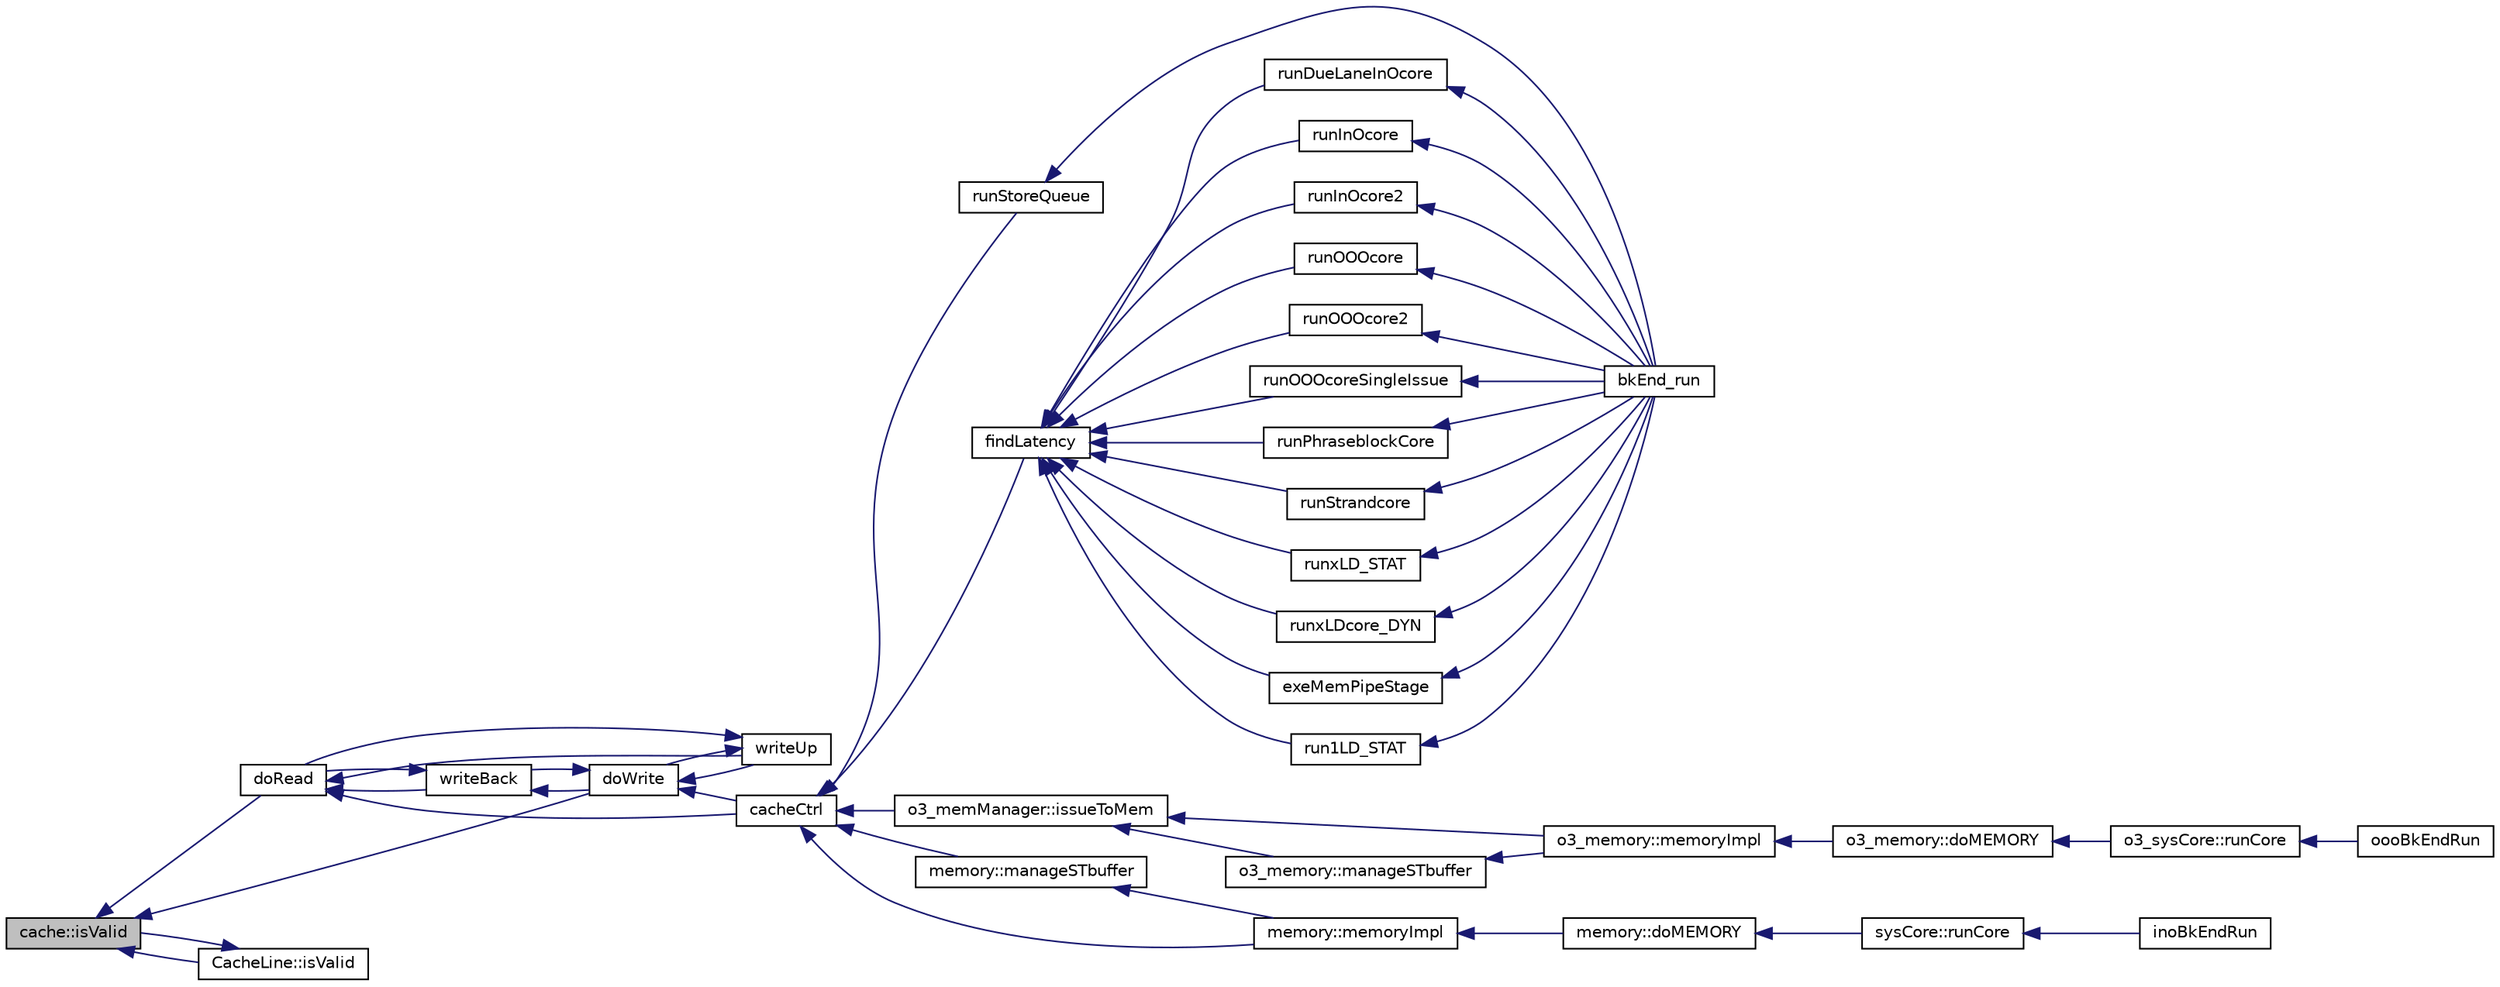 digraph G
{
  edge [fontname="Helvetica",fontsize="10",labelfontname="Helvetica",labelfontsize="10"];
  node [fontname="Helvetica",fontsize="10",shape=record];
  rankdir=LR;
  Node1 [label="cache::isValid",height=0.2,width=0.4,color="black", fillcolor="grey75", style="filled" fontcolor="black"];
  Node1 -> Node2 [dir=back,color="midnightblue",fontsize="10",style="solid"];
  Node2 [label="doRead",height=0.2,width=0.4,color="black", fillcolor="white", style="filled",URL="$cacheCtrl_8h.html#aca22aa31c1e2231d94dea96de677955a"];
  Node2 -> Node3 [dir=back,color="midnightblue",fontsize="10",style="solid"];
  Node3 [label="cacheCtrl",height=0.2,width=0.4,color="black", fillcolor="white", style="filled",URL="$cacheCtrl_8h.html#a647b95d4a9cb0f09d95d2adfaf25e1d7"];
  Node3 -> Node4 [dir=back,color="midnightblue",fontsize="10",style="solid"];
  Node4 [label="findLatency",height=0.2,width=0.4,color="black", fillcolor="white", style="filled",URL="$bkEnd_8cpp.html#a425e040d7cdd063c48e543f19d61d29e"];
  Node4 -> Node5 [dir=back,color="midnightblue",fontsize="10",style="solid"];
  Node5 [label="exeMemPipeStage",height=0.2,width=0.4,color="black", fillcolor="white", style="filled",URL="$bkEnd_8cpp.html#a184a478d12000544a380c7aa50a9894d"];
  Node5 -> Node6 [dir=back,color="midnightblue",fontsize="10",style="solid"];
  Node6 [label="bkEnd_run",height=0.2,width=0.4,color="black", fillcolor="white", style="filled",URL="$bkEnd_8h.html#a0de885ce07273f37e162ecb0e63ec95d"];
  Node4 -> Node7 [dir=back,color="midnightblue",fontsize="10",style="solid"];
  Node7 [label="run1LD_STAT",height=0.2,width=0.4,color="black", fillcolor="white", style="filled",URL="$bkEnd_8cpp.html#a97c39e40275c8b88452f484247c641e6"];
  Node7 -> Node6 [dir=back,color="midnightblue",fontsize="10",style="solid"];
  Node4 -> Node8 [dir=back,color="midnightblue",fontsize="10",style="solid"];
  Node8 [label="runDueLaneInOcore",height=0.2,width=0.4,color="black", fillcolor="white", style="filled",URL="$bkEnd_8cpp.html#ace2244168da67b24c25de5eeb8e324e7"];
  Node8 -> Node6 [dir=back,color="midnightblue",fontsize="10",style="solid"];
  Node4 -> Node9 [dir=back,color="midnightblue",fontsize="10",style="solid"];
  Node9 [label="runInOcore",height=0.2,width=0.4,color="black", fillcolor="white", style="filled",URL="$bkEnd_8cpp.html#a08f23b53db9ac916db6ee3b82c8a80a9"];
  Node9 -> Node6 [dir=back,color="midnightblue",fontsize="10",style="solid"];
  Node4 -> Node10 [dir=back,color="midnightblue",fontsize="10",style="solid"];
  Node10 [label="runInOcore2",height=0.2,width=0.4,color="black", fillcolor="white", style="filled",URL="$bkEnd_8cpp.html#ac12de6e25fc3f32a278fbc174b77bcf8"];
  Node10 -> Node6 [dir=back,color="midnightblue",fontsize="10",style="solid"];
  Node4 -> Node11 [dir=back,color="midnightblue",fontsize="10",style="solid"];
  Node11 [label="runOOOcore",height=0.2,width=0.4,color="black", fillcolor="white", style="filled",URL="$bkEnd_8cpp.html#a0048e706dd30cad67418041c870d1850"];
  Node11 -> Node6 [dir=back,color="midnightblue",fontsize="10",style="solid"];
  Node4 -> Node12 [dir=back,color="midnightblue",fontsize="10",style="solid"];
  Node12 [label="runOOOcore2",height=0.2,width=0.4,color="black", fillcolor="white", style="filled",URL="$bkEnd_8cpp.html#a1e86a57f718ccc5c785cb2f69e4eb150"];
  Node12 -> Node6 [dir=back,color="midnightblue",fontsize="10",style="solid"];
  Node4 -> Node13 [dir=back,color="midnightblue",fontsize="10",style="solid"];
  Node13 [label="runOOOcoreSingleIssue",height=0.2,width=0.4,color="black", fillcolor="white", style="filled",URL="$bkEnd_8cpp.html#a10447d26aeb9ab403590f64c71683174"];
  Node13 -> Node6 [dir=back,color="midnightblue",fontsize="10",style="solid"];
  Node4 -> Node14 [dir=back,color="midnightblue",fontsize="10",style="solid"];
  Node14 [label="runPhraseblockCore",height=0.2,width=0.4,color="black", fillcolor="white", style="filled",URL="$bkEnd_8cpp.html#a6ce7251cbd93290a7c6774649b96b166"];
  Node14 -> Node6 [dir=back,color="midnightblue",fontsize="10",style="solid"];
  Node4 -> Node15 [dir=back,color="midnightblue",fontsize="10",style="solid"];
  Node15 [label="runStrandcore",height=0.2,width=0.4,color="black", fillcolor="white", style="filled",URL="$bkEnd_8cpp.html#a72051851d4c12247aaab4ed481b9c2d1"];
  Node15 -> Node6 [dir=back,color="midnightblue",fontsize="10",style="solid"];
  Node4 -> Node16 [dir=back,color="midnightblue",fontsize="10",style="solid"];
  Node16 [label="runxLD_STAT",height=0.2,width=0.4,color="black", fillcolor="white", style="filled",URL="$bkEnd_8cpp.html#a63d6bd6a56d403ccb003d08d98681a3b"];
  Node16 -> Node6 [dir=back,color="midnightblue",fontsize="10",style="solid"];
  Node4 -> Node17 [dir=back,color="midnightblue",fontsize="10",style="solid"];
  Node17 [label="runxLDcore_DYN",height=0.2,width=0.4,color="black", fillcolor="white", style="filled",URL="$bkEnd_8cpp.html#a00dd14f5dbcba28599ade0a3d5c47091"];
  Node17 -> Node6 [dir=back,color="midnightblue",fontsize="10",style="solid"];
  Node3 -> Node18 [dir=back,color="midnightblue",fontsize="10",style="solid"];
  Node18 [label="o3_memManager::issueToMem",height=0.2,width=0.4,color="black", fillcolor="white", style="filled",URL="$classo3__memManager.html#a9e44a6173a6b099fa6e7644960aac5cf"];
  Node18 -> Node19 [dir=back,color="midnightblue",fontsize="10",style="solid"];
  Node19 [label="o3_memory::manageSTbuffer",height=0.2,width=0.4,color="black", fillcolor="white", style="filled",URL="$classo3__memory.html#a91a7367c72346b355709afddef9296bf"];
  Node19 -> Node20 [dir=back,color="midnightblue",fontsize="10",style="solid"];
  Node20 [label="o3_memory::memoryImpl",height=0.2,width=0.4,color="black", fillcolor="white", style="filled",URL="$classo3__memory.html#ad44b31e95afd6e63f85401be8e58318d"];
  Node20 -> Node21 [dir=back,color="midnightblue",fontsize="10",style="solid"];
  Node21 [label="o3_memory::doMEMORY",height=0.2,width=0.4,color="black", fillcolor="white", style="filled",URL="$classo3__memory.html#a14fb30065edbb1758d0e4c9ac3f92433"];
  Node21 -> Node22 [dir=back,color="midnightblue",fontsize="10",style="solid"];
  Node22 [label="o3_sysCore::runCore",height=0.2,width=0.4,color="black", fillcolor="white", style="filled",URL="$classo3__sysCore.html#ab97edaa7f8ea74d7315b71d7d03a736c"];
  Node22 -> Node23 [dir=back,color="midnightblue",fontsize="10",style="solid"];
  Node23 [label="oooBkEndRun",height=0.2,width=0.4,color="black", fillcolor="white", style="filled",URL="$oooBkEnd_8h.html#aaa2cf7fe88073cf54894d48f17271d93"];
  Node18 -> Node20 [dir=back,color="midnightblue",fontsize="10",style="solid"];
  Node3 -> Node24 [dir=back,color="midnightblue",fontsize="10",style="solid"];
  Node24 [label="memory::manageSTbuffer",height=0.2,width=0.4,color="black", fillcolor="white", style="filled",URL="$classmemory.html#a43b452151bf034cd654a711b21078097"];
  Node24 -> Node25 [dir=back,color="midnightblue",fontsize="10",style="solid"];
  Node25 [label="memory::memoryImpl",height=0.2,width=0.4,color="black", fillcolor="white", style="filled",URL="$classmemory.html#a3c2b4025c057acb762cc6630f324d3dc"];
  Node25 -> Node26 [dir=back,color="midnightblue",fontsize="10",style="solid"];
  Node26 [label="memory::doMEMORY",height=0.2,width=0.4,color="black", fillcolor="white", style="filled",URL="$classmemory.html#ae667b5ac087faff10a52913146d6b627"];
  Node26 -> Node27 [dir=back,color="midnightblue",fontsize="10",style="solid"];
  Node27 [label="sysCore::runCore",height=0.2,width=0.4,color="black", fillcolor="white", style="filled",URL="$classsysCore.html#a329e1539dcc7da668fb0d6237368922f"];
  Node27 -> Node28 [dir=back,color="midnightblue",fontsize="10",style="solid"];
  Node28 [label="inoBkEndRun",height=0.2,width=0.4,color="black", fillcolor="white", style="filled",URL="$inoBkEnd_8h.html#a7f7897adf2514facd31db95c4b90314d"];
  Node3 -> Node25 [dir=back,color="midnightblue",fontsize="10",style="solid"];
  Node3 -> Node29 [dir=back,color="midnightblue",fontsize="10",style="solid"];
  Node29 [label="runStoreQueue",height=0.2,width=0.4,color="black", fillcolor="white", style="filled",URL="$bkEnd_8cpp.html#aeb3bb6faa3048d5856d06e6205cc3248"];
  Node29 -> Node6 [dir=back,color="midnightblue",fontsize="10",style="solid"];
  Node2 -> Node30 [dir=back,color="midnightblue",fontsize="10",style="solid"];
  Node30 [label="writeBack",height=0.2,width=0.4,color="black", fillcolor="white", style="filled",URL="$cacheCtrl_8h.html#a3c95fb18f45bc2704ececadb8e7a3200"];
  Node30 -> Node2 [dir=back,color="midnightblue",fontsize="10",style="solid"];
  Node30 -> Node31 [dir=back,color="midnightblue",fontsize="10",style="solid"];
  Node31 [label="doWrite",height=0.2,width=0.4,color="black", fillcolor="white", style="filled",URL="$cacheCtrl_8h.html#a940d1bcbe86e71d64bd1eede69d55324"];
  Node31 -> Node3 [dir=back,color="midnightblue",fontsize="10",style="solid"];
  Node31 -> Node30 [dir=back,color="midnightblue",fontsize="10",style="solid"];
  Node31 -> Node32 [dir=back,color="midnightblue",fontsize="10",style="solid"];
  Node32 [label="writeUp",height=0.2,width=0.4,color="black", fillcolor="white", style="filled",URL="$cacheCtrl_8cpp.html#a2b7fac6feef0a70c72a45d493088b270"];
  Node32 -> Node2 [dir=back,color="midnightblue",fontsize="10",style="solid"];
  Node32 -> Node31 [dir=back,color="midnightblue",fontsize="10",style="solid"];
  Node2 -> Node32 [dir=back,color="midnightblue",fontsize="10",style="solid"];
  Node1 -> Node31 [dir=back,color="midnightblue",fontsize="10",style="solid"];
  Node1 -> Node33 [dir=back,color="midnightblue",fontsize="10",style="solid"];
  Node33 [label="CacheLine::isValid",height=0.2,width=0.4,color="black", fillcolor="white", style="filled",URL="$classCacheLine.html#a1a40d37c4061fb781a4d10961bed69f1"];
  Node33 -> Node1 [dir=back,color="midnightblue",fontsize="10",style="solid"];
}
